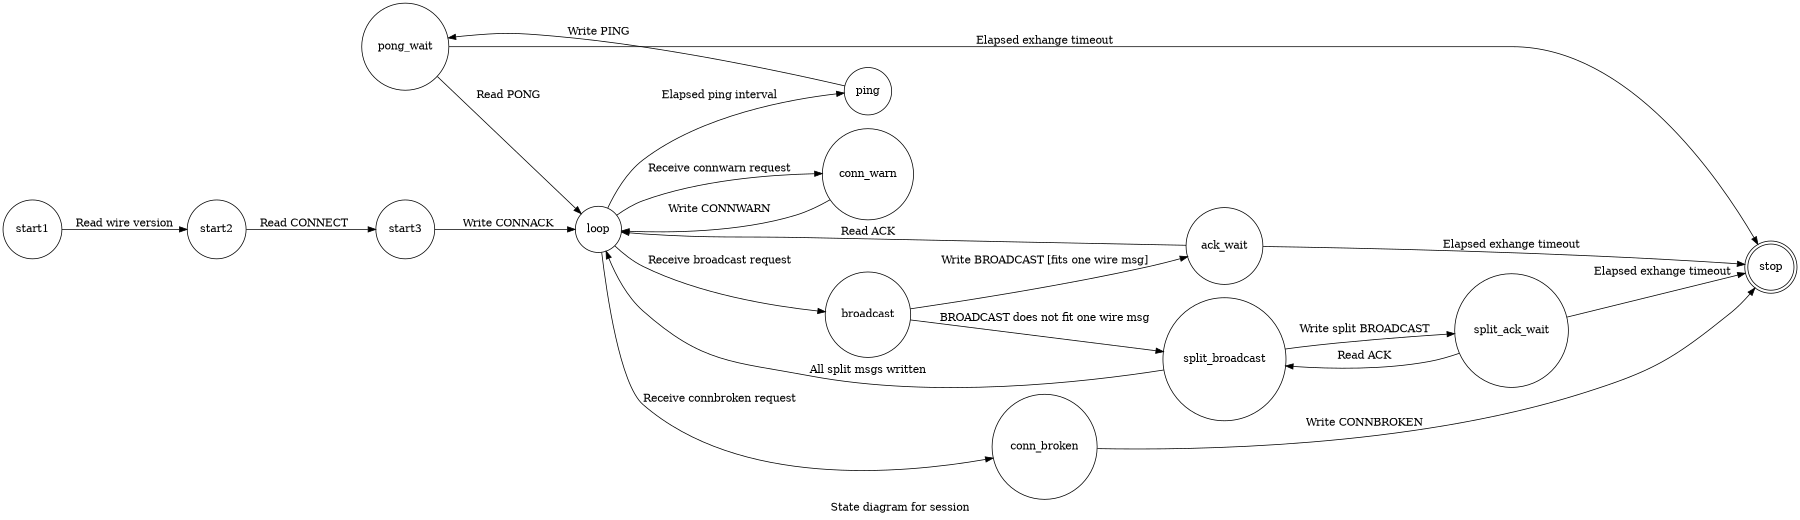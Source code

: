 digraph state_diagram_session {
        label = "State diagram for session";
        size="12,6";
        rankdir=LR;
        node [shape = doublecircle]; stop;
        node [shape = circle];
        start1 -> start2 [ label = "Read wire version" ];
        start2 -> start3 [ label = "Read CONNECT" ];
        start3 -> loop [ label = "Write CONNACK" ];
        loop -> ping [ label = "Elapsed ping interval" ];
        loop -> broadcast [label = "Receive broadcast request"];
        ping -> pong_wait [label = "Write PING"];
        broadcast -> ack_wait [label = "Write BROADCAST [fits one wire msg]"];
        broadcast -> split_broadcast [label = "BROADCAST does not fit one wire msg"];
        pong_wait -> loop [label = "Read PONG"];
        ack_wait -> loop [label = "Read ACK"];
        // split messages
        split_broadcast -> split_ack_wait [label = "Write split BROADCAST"];
        split_ack_wait -> split_broadcast [label = "Read ACK"];
        split_broadcast -> loop [label = "All split msgs written"];
        // other
        loop -> conn_broken [label = "Receive connbroken request"];
        loop -> conn_warn [label = "Receive connwarn request"];
        conn_broken -> stop [label = "Write CONNBROKEN"];
        conn_warn -> loop [label = "Write CONNWARN"];
        // timeouts
        ack_wait -> stop [label = "Elapsed exhange timeout"];
        split_ack_wait -> stop [label = "Elapsed exhange timeout"];
        pong_wait -> stop [label = "Elapsed exhange timeout"];
}
